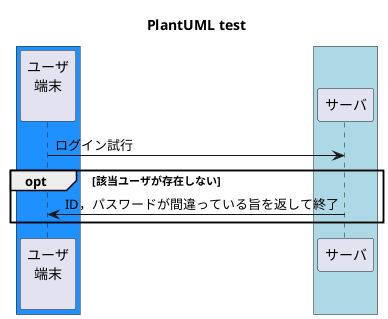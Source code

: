 @startuml conversation
title PlantUML test
box #DodgerBlue
participant "ユーザ\n端末\n" as ユーザ端末
end box

box #LightBlue
participant "サーバ" as サーバ

ユーザ端末 -> サーバ : ログイン試行

opt 該当ユーザが存在しない
  ユーザ端末 <- サーバ : ID，パスワードが間違っている旨を返して終了
end

@enduml
